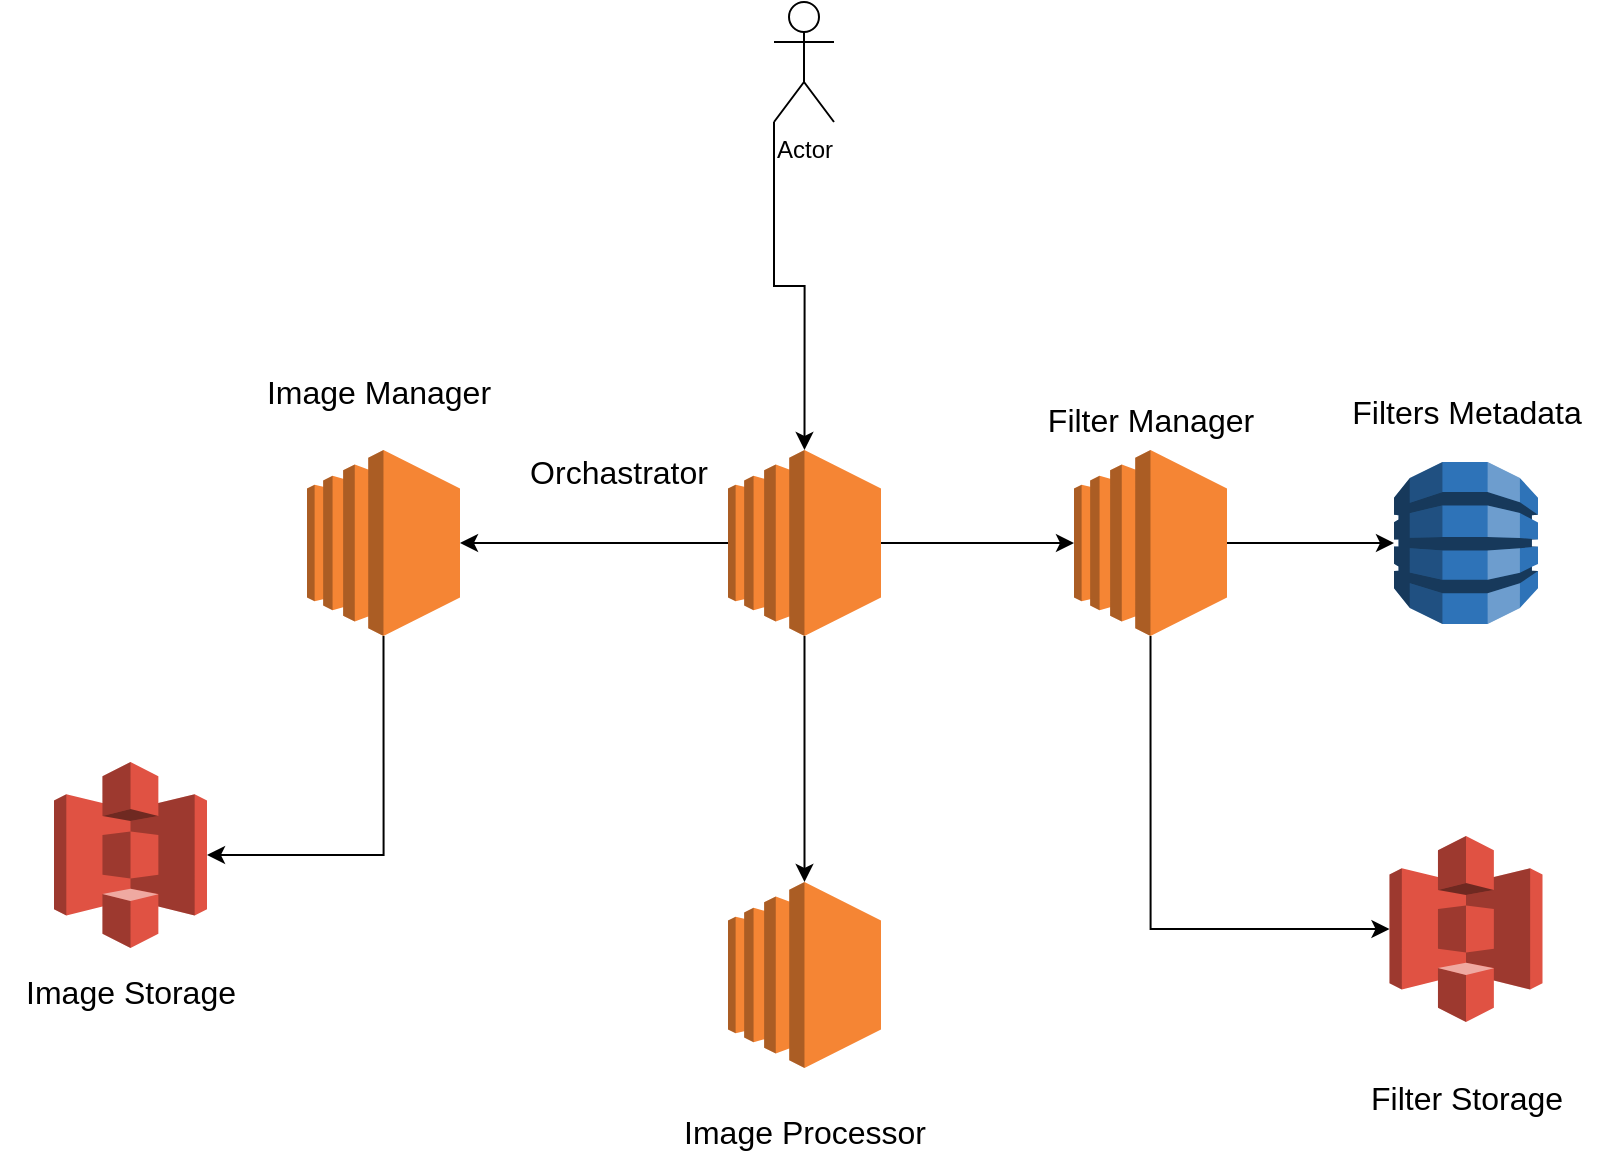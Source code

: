 <mxfile version="27.0.9">
  <diagram name="Page-1" id="XNylRcHleWaF2bPoZkgR">
    <mxGraphModel dx="1426" dy="771" grid="1" gridSize="10" guides="1" tooltips="1" connect="1" arrows="1" fold="1" page="1" pageScale="1" pageWidth="850" pageHeight="1100" math="0" shadow="0">
      <root>
        <mxCell id="0" />
        <mxCell id="1" parent="0" />
        <mxCell id="-2a3rXynjPHE6B3oWx7t-1" value="Actor" style="shape=umlActor;verticalLabelPosition=bottom;verticalAlign=top;html=1;outlineConnect=0;" vertex="1" parent="1">
          <mxGeometry x="410" y="40" width="30" height="60" as="geometry" />
        </mxCell>
        <mxCell id="-2a3rXynjPHE6B3oWx7t-2" value="" style="outlineConnect=0;dashed=0;verticalLabelPosition=bottom;verticalAlign=top;align=center;html=1;shape=mxgraph.aws3.ec2;fillColor=#F58534;gradientColor=none;" vertex="1" parent="1">
          <mxGeometry x="387" y="264" width="76.5" height="93" as="geometry" />
        </mxCell>
        <mxCell id="-2a3rXynjPHE6B3oWx7t-3" value="" style="outlineConnect=0;dashed=0;verticalLabelPosition=bottom;verticalAlign=top;align=center;html=1;shape=mxgraph.aws3.s3;fillColor=#E05243;gradientColor=none;" vertex="1" parent="1">
          <mxGeometry x="50" y="420" width="76.5" height="93" as="geometry" />
        </mxCell>
        <mxCell id="-2a3rXynjPHE6B3oWx7t-4" value="" style="outlineConnect=0;dashed=0;verticalLabelPosition=bottom;verticalAlign=top;align=center;html=1;shape=mxgraph.aws3.ec2;fillColor=#F58534;gradientColor=none;" vertex="1" parent="1">
          <mxGeometry x="560" y="264" width="76.5" height="93" as="geometry" />
        </mxCell>
        <mxCell id="-2a3rXynjPHE6B3oWx7t-5" value="" style="outlineConnect=0;dashed=0;verticalLabelPosition=bottom;verticalAlign=top;align=center;html=1;shape=mxgraph.aws3.ec2;fillColor=#F58534;gradientColor=none;" vertex="1" parent="1">
          <mxGeometry x="387" y="480" width="76.5" height="93" as="geometry" />
        </mxCell>
        <mxCell id="-2a3rXynjPHE6B3oWx7t-6" value="" style="outlineConnect=0;dashed=0;verticalLabelPosition=bottom;verticalAlign=top;align=center;html=1;shape=mxgraph.aws3.dynamo_db;fillColor=#2E73B8;gradientColor=none;" vertex="1" parent="1">
          <mxGeometry x="720" y="270" width="72" height="81" as="geometry" />
        </mxCell>
        <mxCell id="-2a3rXynjPHE6B3oWx7t-7" value="" style="outlineConnect=0;dashed=0;verticalLabelPosition=bottom;verticalAlign=top;align=center;html=1;shape=mxgraph.aws3.s3;fillColor=#E05243;gradientColor=none;" vertex="1" parent="1">
          <mxGeometry x="717.75" y="457" width="76.5" height="93" as="geometry" />
        </mxCell>
        <mxCell id="-2a3rXynjPHE6B3oWx7t-8" style="edgeStyle=orthogonalEdgeStyle;rounded=0;orthogonalLoop=1;jettySize=auto;html=1;exitX=0;exitY=1;exitDx=0;exitDy=0;exitPerimeter=0;entryX=0.5;entryY=0;entryDx=0;entryDy=0;entryPerimeter=0;" edge="1" parent="1" source="-2a3rXynjPHE6B3oWx7t-1" target="-2a3rXynjPHE6B3oWx7t-2">
          <mxGeometry relative="1" as="geometry" />
        </mxCell>
        <mxCell id="-2a3rXynjPHE6B3oWx7t-10" value="&lt;font style=&quot;font-size: 16px;&quot;&gt;Orchastrator&lt;/font&gt;" style="text;html=1;align=center;verticalAlign=middle;resizable=0;points=[];autosize=1;strokeColor=none;fillColor=none;" vertex="1" parent="1">
          <mxGeometry x="277" y="260" width="110" height="30" as="geometry" />
        </mxCell>
        <mxCell id="-2a3rXynjPHE6B3oWx7t-11" value="&lt;font style=&quot;font-size: 16px;&quot;&gt;Filter Manager&lt;/font&gt;" style="text;html=1;align=center;verticalAlign=middle;resizable=0;points=[];autosize=1;strokeColor=none;fillColor=none;" vertex="1" parent="1">
          <mxGeometry x="533.25" y="234" width="130" height="30" as="geometry" />
        </mxCell>
        <mxCell id="-2a3rXynjPHE6B3oWx7t-12" value="&lt;font style=&quot;font-size: 16px;&quot;&gt;Filters Metadata&lt;/font&gt;" style="text;html=1;align=center;verticalAlign=middle;resizable=0;points=[];autosize=1;strokeColor=none;fillColor=none;" vertex="1" parent="1">
          <mxGeometry x="686" y="230" width="140" height="30" as="geometry" />
        </mxCell>
        <mxCell id="-2a3rXynjPHE6B3oWx7t-13" value="&lt;font style=&quot;font-size: 16px;&quot;&gt;Filter Storage&lt;/font&gt;" style="text;html=1;align=center;verticalAlign=middle;resizable=0;points=[];autosize=1;strokeColor=none;fillColor=none;" vertex="1" parent="1">
          <mxGeometry x="696" y="573" width="120" height="30" as="geometry" />
        </mxCell>
        <mxCell id="-2a3rXynjPHE6B3oWx7t-14" value="&lt;font style=&quot;font-size: 16px;&quot;&gt;Image Storage&lt;/font&gt;" style="text;html=1;align=center;verticalAlign=middle;resizable=0;points=[];autosize=1;strokeColor=none;fillColor=none;" vertex="1" parent="1">
          <mxGeometry x="23.25" y="520" width="130" height="30" as="geometry" />
        </mxCell>
        <mxCell id="-2a3rXynjPHE6B3oWx7t-15" value="&lt;font style=&quot;font-size: 16px;&quot;&gt;Image Processor&lt;/font&gt;" style="text;html=1;align=center;verticalAlign=middle;resizable=0;points=[];autosize=1;strokeColor=none;fillColor=none;" vertex="1" parent="1">
          <mxGeometry x="355.25" y="590" width="140" height="30" as="geometry" />
        </mxCell>
        <mxCell id="-2a3rXynjPHE6B3oWx7t-16" style="edgeStyle=orthogonalEdgeStyle;rounded=0;orthogonalLoop=1;jettySize=auto;html=1;exitX=0;exitY=0.5;exitDx=0;exitDy=0;exitPerimeter=0;entryX=1;entryY=0.5;entryDx=0;entryDy=0;entryPerimeter=0;" edge="1" parent="1" source="-2a3rXynjPHE6B3oWx7t-2" target="-2a3rXynjPHE6B3oWx7t-23">
          <mxGeometry relative="1" as="geometry" />
        </mxCell>
        <mxCell id="-2a3rXynjPHE6B3oWx7t-17" style="edgeStyle=orthogonalEdgeStyle;rounded=0;orthogonalLoop=1;jettySize=auto;html=1;exitX=0.5;exitY=1;exitDx=0;exitDy=0;exitPerimeter=0;entryX=0.5;entryY=0;entryDx=0;entryDy=0;entryPerimeter=0;" edge="1" parent="1" source="-2a3rXynjPHE6B3oWx7t-2" target="-2a3rXynjPHE6B3oWx7t-5">
          <mxGeometry relative="1" as="geometry" />
        </mxCell>
        <mxCell id="-2a3rXynjPHE6B3oWx7t-18" style="edgeStyle=orthogonalEdgeStyle;rounded=0;orthogonalLoop=1;jettySize=auto;html=1;exitX=1;exitY=0.5;exitDx=0;exitDy=0;exitPerimeter=0;entryX=0;entryY=0.5;entryDx=0;entryDy=0;entryPerimeter=0;" edge="1" parent="1" source="-2a3rXynjPHE6B3oWx7t-2" target="-2a3rXynjPHE6B3oWx7t-4">
          <mxGeometry relative="1" as="geometry" />
        </mxCell>
        <mxCell id="-2a3rXynjPHE6B3oWx7t-19" style="edgeStyle=orthogonalEdgeStyle;rounded=0;orthogonalLoop=1;jettySize=auto;html=1;exitX=1;exitY=0.5;exitDx=0;exitDy=0;exitPerimeter=0;entryX=0;entryY=0.5;entryDx=0;entryDy=0;entryPerimeter=0;" edge="1" parent="1" source="-2a3rXynjPHE6B3oWx7t-4" target="-2a3rXynjPHE6B3oWx7t-6">
          <mxGeometry relative="1" as="geometry" />
        </mxCell>
        <mxCell id="-2a3rXynjPHE6B3oWx7t-20" style="edgeStyle=orthogonalEdgeStyle;rounded=0;orthogonalLoop=1;jettySize=auto;html=1;exitX=0.5;exitY=1;exitDx=0;exitDy=0;exitPerimeter=0;entryX=0;entryY=0.5;entryDx=0;entryDy=0;entryPerimeter=0;" edge="1" parent="1" source="-2a3rXynjPHE6B3oWx7t-4" target="-2a3rXynjPHE6B3oWx7t-7">
          <mxGeometry relative="1" as="geometry" />
        </mxCell>
        <mxCell id="-2a3rXynjPHE6B3oWx7t-23" value="" style="outlineConnect=0;dashed=0;verticalLabelPosition=bottom;verticalAlign=top;align=center;html=1;shape=mxgraph.aws3.ec2;fillColor=#F58534;gradientColor=none;" vertex="1" parent="1">
          <mxGeometry x="176.5" y="264" width="76.5" height="93" as="geometry" />
        </mxCell>
        <mxCell id="-2a3rXynjPHE6B3oWx7t-24" style="edgeStyle=orthogonalEdgeStyle;rounded=0;orthogonalLoop=1;jettySize=auto;html=1;exitX=0.5;exitY=1;exitDx=0;exitDy=0;exitPerimeter=0;entryX=1;entryY=0.5;entryDx=0;entryDy=0;entryPerimeter=0;" edge="1" parent="1" source="-2a3rXynjPHE6B3oWx7t-23" target="-2a3rXynjPHE6B3oWx7t-3">
          <mxGeometry relative="1" as="geometry" />
        </mxCell>
        <mxCell id="-2a3rXynjPHE6B3oWx7t-25" value="&lt;font style=&quot;font-size: 16px;&quot;&gt;Image Manager&lt;/font&gt;" style="text;html=1;align=center;verticalAlign=middle;resizable=0;points=[];autosize=1;strokeColor=none;fillColor=none;" vertex="1" parent="1">
          <mxGeometry x="142" y="220" width="140" height="30" as="geometry" />
        </mxCell>
      </root>
    </mxGraphModel>
  </diagram>
</mxfile>
